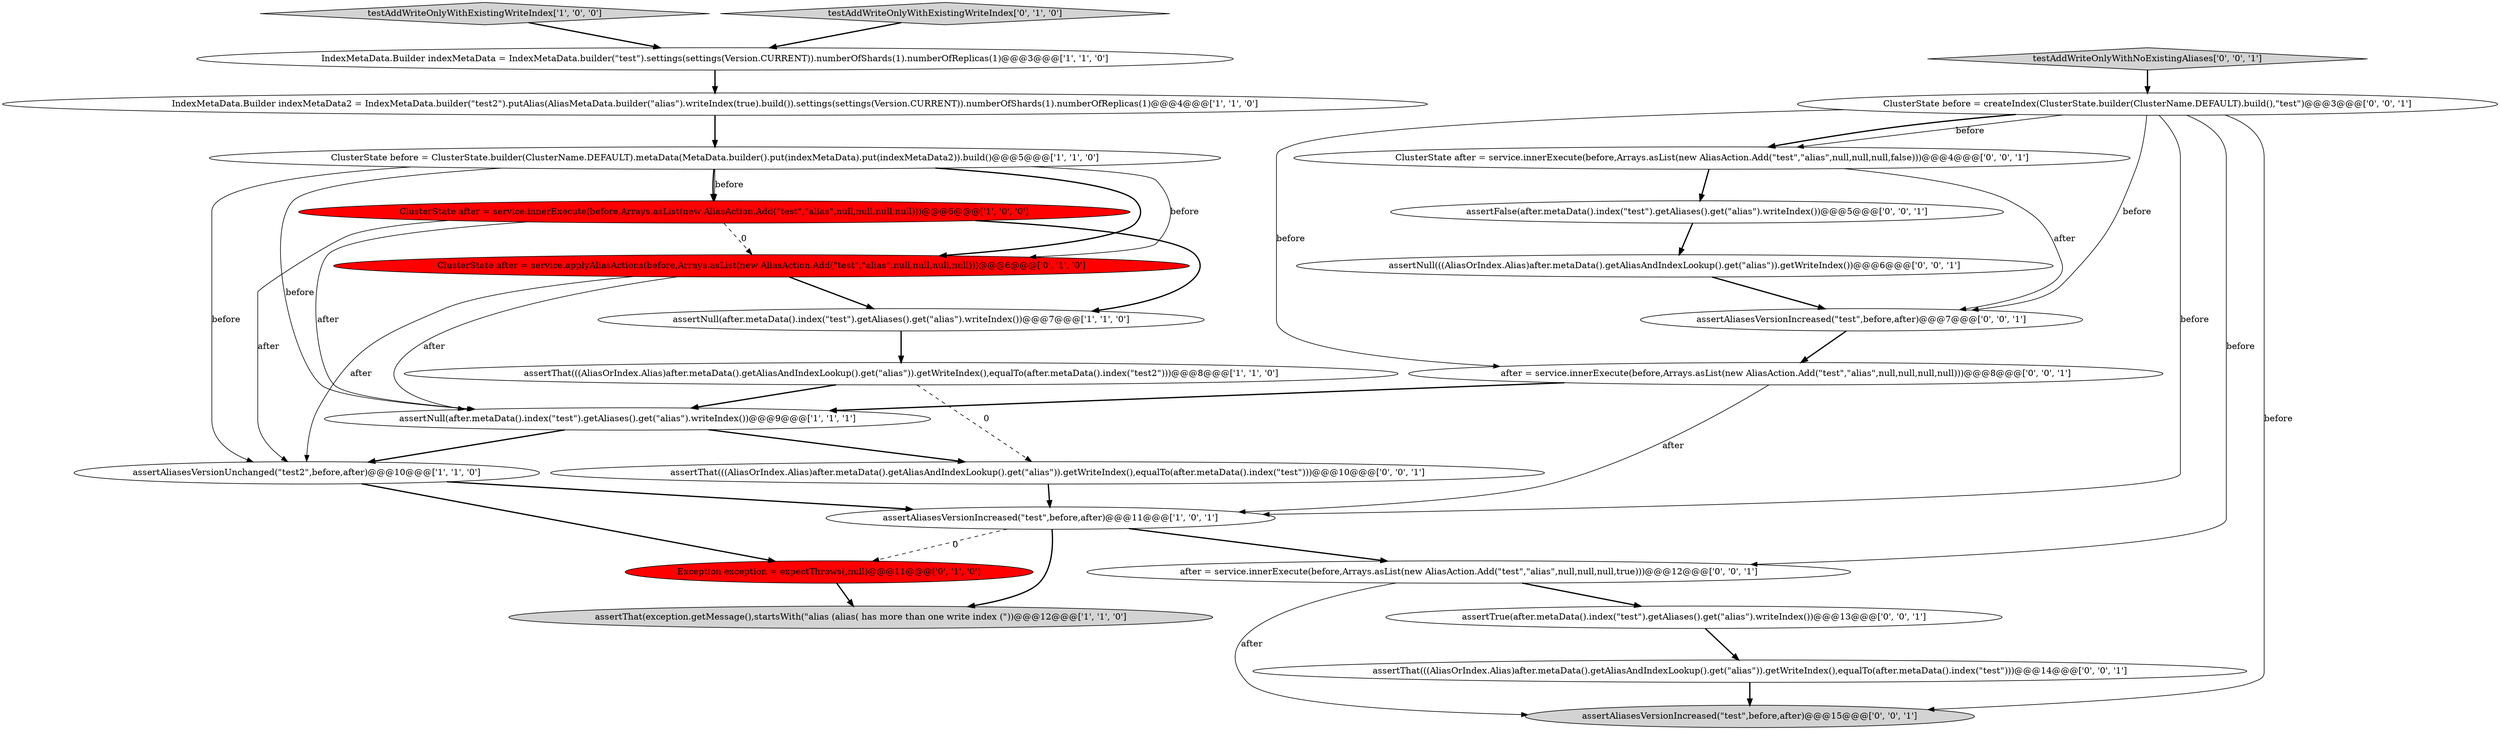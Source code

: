 digraph {
7 [style = filled, label = "assertNull(after.metaData().index(\"test\").getAliases().get(\"alias\").writeIndex())@@@7@@@['1', '1', '0']", fillcolor = white, shape = ellipse image = "AAA0AAABBB1BBB"];
15 [style = filled, label = "assertNull(((AliasOrIndex.Alias)after.metaData().getAliasAndIndexLookup().get(\"alias\")).getWriteIndex())@@@6@@@['0', '0', '1']", fillcolor = white, shape = ellipse image = "AAA0AAABBB3BBB"];
20 [style = filled, label = "assertThat(((AliasOrIndex.Alias)after.metaData().getAliasAndIndexLookup().get(\"alias\")).getWriteIndex(),equalTo(after.metaData().index(\"test\")))@@@14@@@['0', '0', '1']", fillcolor = white, shape = ellipse image = "AAA0AAABBB3BBB"];
9 [style = filled, label = "assertThat(exception.getMessage(),startsWith(\"alias (alias( has more than one write index (\"))@@@12@@@['1', '1', '0']", fillcolor = lightgray, shape = ellipse image = "AAA0AAABBB1BBB"];
18 [style = filled, label = "assertTrue(after.metaData().index(\"test\").getAliases().get(\"alias\").writeIndex())@@@13@@@['0', '0', '1']", fillcolor = white, shape = ellipse image = "AAA0AAABBB3BBB"];
0 [style = filled, label = "IndexMetaData.Builder indexMetaData = IndexMetaData.builder(\"test\").settings(settings(Version.CURRENT)).numberOfShards(1).numberOfReplicas(1)@@@3@@@['1', '1', '0']", fillcolor = white, shape = ellipse image = "AAA0AAABBB1BBB"];
21 [style = filled, label = "assertAliasesVersionIncreased(\"test\",before,after)@@@15@@@['0', '0', '1']", fillcolor = lightgray, shape = ellipse image = "AAA0AAABBB3BBB"];
25 [style = filled, label = "assertFalse(after.metaData().index(\"test\").getAliases().get(\"alias\").writeIndex())@@@5@@@['0', '0', '1']", fillcolor = white, shape = ellipse image = "AAA0AAABBB3BBB"];
5 [style = filled, label = "IndexMetaData.Builder indexMetaData2 = IndexMetaData.builder(\"test2\").putAlias(AliasMetaData.builder(\"alias\").writeIndex(true).build()).settings(settings(Version.CURRENT)).numberOfShards(1).numberOfReplicas(1)@@@4@@@['1', '1', '0']", fillcolor = white, shape = ellipse image = "AAA0AAABBB1BBB"];
13 [style = filled, label = "Exception exception = expectThrows(,null)@@@11@@@['0', '1', '0']", fillcolor = red, shape = ellipse image = "AAA1AAABBB2BBB"];
2 [style = filled, label = "assertThat(((AliasOrIndex.Alias)after.metaData().getAliasAndIndexLookup().get(\"alias\")).getWriteIndex(),equalTo(after.metaData().index(\"test2\")))@@@8@@@['1', '1', '0']", fillcolor = white, shape = ellipse image = "AAA0AAABBB1BBB"];
17 [style = filled, label = "ClusterState before = createIndex(ClusterState.builder(ClusterName.DEFAULT).build(),\"test\")@@@3@@@['0', '0', '1']", fillcolor = white, shape = ellipse image = "AAA0AAABBB3BBB"];
1 [style = filled, label = "assertAliasesVersionIncreased(\"test\",before,after)@@@11@@@['1', '0', '1']", fillcolor = white, shape = ellipse image = "AAA0AAABBB1BBB"];
22 [style = filled, label = "after = service.innerExecute(before,Arrays.asList(new AliasAction.Add(\"test\",\"alias\",null,null,null,null)))@@@8@@@['0', '0', '1']", fillcolor = white, shape = ellipse image = "AAA0AAABBB3BBB"];
19 [style = filled, label = "ClusterState after = service.innerExecute(before,Arrays.asList(new AliasAction.Add(\"test\",\"alias\",null,null,null,false)))@@@4@@@['0', '0', '1']", fillcolor = white, shape = ellipse image = "AAA0AAABBB3BBB"];
16 [style = filled, label = "testAddWriteOnlyWithNoExistingAliases['0', '0', '1']", fillcolor = lightgray, shape = diamond image = "AAA0AAABBB3BBB"];
14 [style = filled, label = "after = service.innerExecute(before,Arrays.asList(new AliasAction.Add(\"test\",\"alias\",null,null,null,true)))@@@12@@@['0', '0', '1']", fillcolor = white, shape = ellipse image = "AAA0AAABBB3BBB"];
4 [style = filled, label = "ClusterState before = ClusterState.builder(ClusterName.DEFAULT).metaData(MetaData.builder().put(indexMetaData).put(indexMetaData2)).build()@@@5@@@['1', '1', '0']", fillcolor = white, shape = ellipse image = "AAA0AAABBB1BBB"];
3 [style = filled, label = "assertAliasesVersionUnchanged(\"test2\",before,after)@@@10@@@['1', '1', '0']", fillcolor = white, shape = ellipse image = "AAA0AAABBB1BBB"];
24 [style = filled, label = "assertThat(((AliasOrIndex.Alias)after.metaData().getAliasAndIndexLookup().get(\"alias\")).getWriteIndex(),equalTo(after.metaData().index(\"test\")))@@@10@@@['0', '0', '1']", fillcolor = white, shape = ellipse image = "AAA0AAABBB3BBB"];
10 [style = filled, label = "assertNull(after.metaData().index(\"test\").getAliases().get(\"alias\").writeIndex())@@@9@@@['1', '1', '1']", fillcolor = white, shape = ellipse image = "AAA0AAABBB1BBB"];
23 [style = filled, label = "assertAliasesVersionIncreased(\"test\",before,after)@@@7@@@['0', '0', '1']", fillcolor = white, shape = ellipse image = "AAA0AAABBB3BBB"];
11 [style = filled, label = "ClusterState after = service.applyAliasActions(before,Arrays.asList(new AliasAction.Add(\"test\",\"alias\",null,null,null,null)))@@@6@@@['0', '1', '0']", fillcolor = red, shape = ellipse image = "AAA1AAABBB2BBB"];
6 [style = filled, label = "testAddWriteOnlyWithExistingWriteIndex['1', '0', '0']", fillcolor = lightgray, shape = diamond image = "AAA0AAABBB1BBB"];
12 [style = filled, label = "testAddWriteOnlyWithExistingWriteIndex['0', '1', '0']", fillcolor = lightgray, shape = diamond image = "AAA0AAABBB2BBB"];
8 [style = filled, label = "ClusterState after = service.innerExecute(before,Arrays.asList(new AliasAction.Add(\"test\",\"alias\",null,null,null,null)))@@@6@@@['1', '0', '0']", fillcolor = red, shape = ellipse image = "AAA1AAABBB1BBB"];
15->23 [style = bold, label=""];
3->1 [style = bold, label=""];
10->24 [style = bold, label=""];
8->3 [style = solid, label="after"];
10->3 [style = bold, label=""];
6->0 [style = bold, label=""];
16->17 [style = bold, label=""];
4->8 [style = solid, label="before"];
17->19 [style = solid, label="before"];
2->10 [style = bold, label=""];
12->0 [style = bold, label=""];
4->11 [style = solid, label="before"];
17->19 [style = bold, label=""];
1->9 [style = bold, label=""];
19->25 [style = bold, label=""];
8->7 [style = bold, label=""];
19->23 [style = solid, label="after"];
20->21 [style = bold, label=""];
1->13 [style = dashed, label="0"];
18->20 [style = bold, label=""];
23->22 [style = bold, label=""];
11->10 [style = solid, label="after"];
22->1 [style = solid, label="after"];
11->3 [style = solid, label="after"];
4->10 [style = solid, label="before"];
8->10 [style = solid, label="after"];
7->2 [style = bold, label=""];
17->21 [style = solid, label="before"];
5->4 [style = bold, label=""];
17->22 [style = solid, label="before"];
14->21 [style = solid, label="after"];
22->10 [style = bold, label=""];
3->13 [style = bold, label=""];
25->15 [style = bold, label=""];
4->8 [style = bold, label=""];
17->14 [style = solid, label="before"];
14->18 [style = bold, label=""];
1->14 [style = bold, label=""];
13->9 [style = bold, label=""];
17->1 [style = solid, label="before"];
24->1 [style = bold, label=""];
17->23 [style = solid, label="before"];
8->11 [style = dashed, label="0"];
4->3 [style = solid, label="before"];
4->11 [style = bold, label=""];
2->24 [style = dashed, label="0"];
11->7 [style = bold, label=""];
0->5 [style = bold, label=""];
}
